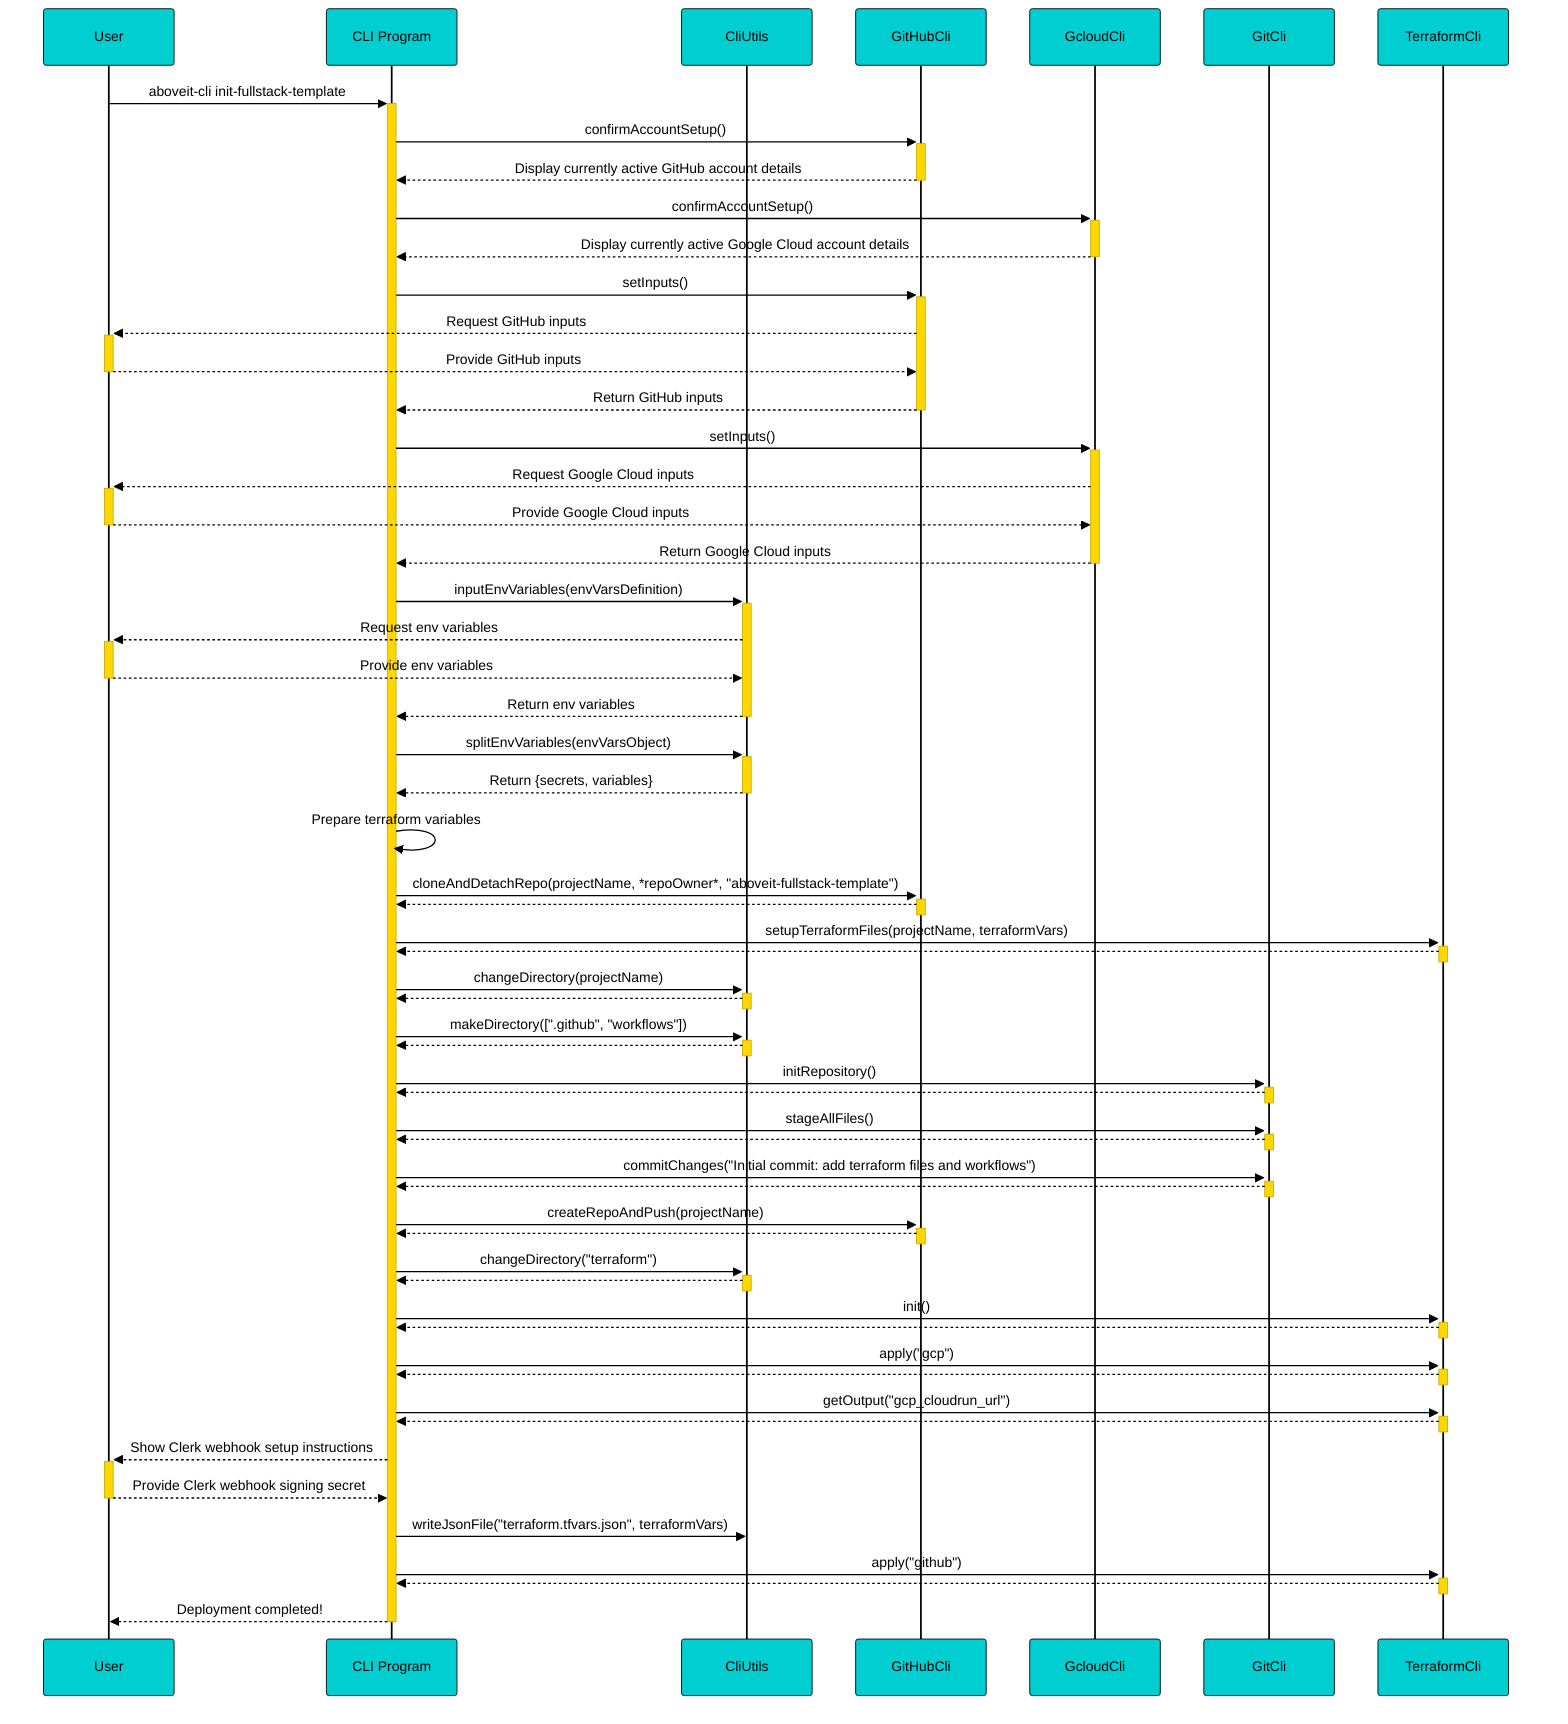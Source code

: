 sequenceDiagram
    %%{init: {'theme': 'base', 'themeVariables': {'primaryColor': '#00CED1', 'primaryTextColor': '#000', 'primaryBorderColor': '#000', 'lineColor': '#000', 'secondaryColor': '#FFD700', 'tertiaryColor': '#fff' }}}%%
    
    participant User
    participant CLI as CLI Program
    participant CliUtils
    participant GitHubCli
    participant GcloudCli
    participant GitCli
    participant TerraformCli
    
    User->>+CLI: aboveit-cli init-fullstack-template
    
    CLI->>+GitHubCli: confirmAccountSetup()
    GitHubCli-->>-CLI: Display currently active GitHub account details

    CLI->>+GcloudCli: confirmAccountSetup()
    GcloudCli-->>-CLI: Display currently active Google Cloud account details
    
    CLI->>+GitHubCli: setInputs()
    GitHubCli-->>+User: Request GitHub inputs
    User-->>-GitHubCli: Provide GitHub inputs
    GitHubCli-->>-CLI: Return GitHub inputs
    
    CLI->>+GcloudCli: setInputs()
    GcloudCli-->>+User: Request Google Cloud inputs
    User-->>-GcloudCli: Provide Google Cloud inputs
    GcloudCli-->>-CLI: Return Google Cloud inputs
    
    CLI->>+CliUtils: inputEnvVariables(envVarsDefinition)
    CliUtils-->>+User: Request env variables
    User-->>-CliUtils: Provide env variables
    CliUtils-->>-CLI: Return env variables
    
    CLI->>+CliUtils: splitEnvVariables(envVarsObject)
    CliUtils-->>-CLI: Return {secrets, variables}
    CLI->>CLI: Prepare terraform variables
    
    CLI->>+GitHubCli: cloneAndDetachRepo(projectName, *repoOwner*, "aboveit-fullstack-template")
    GitHubCli-->>-CLI: 
    
    CLI->>+TerraformCli: setupTerraformFiles(projectName, terraformVars)
    TerraformCli-->>-CLI: 
    
    CLI->>+CliUtils: changeDirectory(projectName)
    CliUtils-->>-CLI: 

    CLI->>+CliUtils: makeDirectory([".github", "workflows"])
    CliUtils-->>-CLI: 
    
    CLI->>+GitCli: initRepository()
    GitCli-->>-CLI: 
    CLI->>+GitCli: stageAllFiles()
    GitCli-->>-CLI: 
    CLI->>+GitCli: commitChanges("Initial commit: add terraform files and workflows")
    GitCli-->>-CLI: 
    
    CLI->>+GitHubCli: createRepoAndPush(projectName)
    GitHubCli-->>-CLI: 
    
    CLI->>+CliUtils: changeDirectory("terraform")
    CliUtils-->>-CLI: 

    CLI->>+TerraformCli: init()
    TerraformCli-->>-CLI: 

    CLI->>+TerraformCli: apply("gcp")
    TerraformCli-->>-CLI: 
    
    CLI->>+TerraformCli: getOutput("gcp_cloudrun_url")
    TerraformCli-->>-CLI: 
    
    CLI-->>+User: Show Clerk webhook setup instructions
    User-->>-CLI: Provide Clerk webhook signing secret
    
    CLI->>CliUtils: writeJsonFile("terraform.tfvars.json", terraformVars)
    
    CLI->>+TerraformCli: apply("github")
    TerraformCli-->>-CLI: 
    
    CLI-->>-User: Deployment completed!